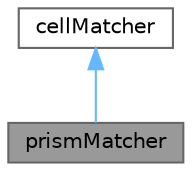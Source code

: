digraph "prismMatcher"
{
 // LATEX_PDF_SIZE
  bgcolor="transparent";
  edge [fontname=Helvetica,fontsize=10,labelfontname=Helvetica,labelfontsize=10];
  node [fontname=Helvetica,fontsize=10,shape=box,height=0.2,width=0.4];
  Node1 [id="Node000001",label="prismMatcher",height=0.2,width=0.4,color="gray40", fillcolor="grey60", style="filled", fontcolor="black",tooltip="A cellMatcher for prism cells (cellModel::PRISM)"];
  Node2 -> Node1 [id="edge1_Node000001_Node000002",dir="back",color="steelblue1",style="solid",tooltip=" "];
  Node2 [id="Node000002",label="cellMatcher",height=0.2,width=0.4,color="gray40", fillcolor="white", style="filled",URL="$classFoam_1_1cellMatcher.html",tooltip="Base class for cellshape matchers (hexMatch, prismMatch, etc.). These are classes which given a mesh ..."];
}
